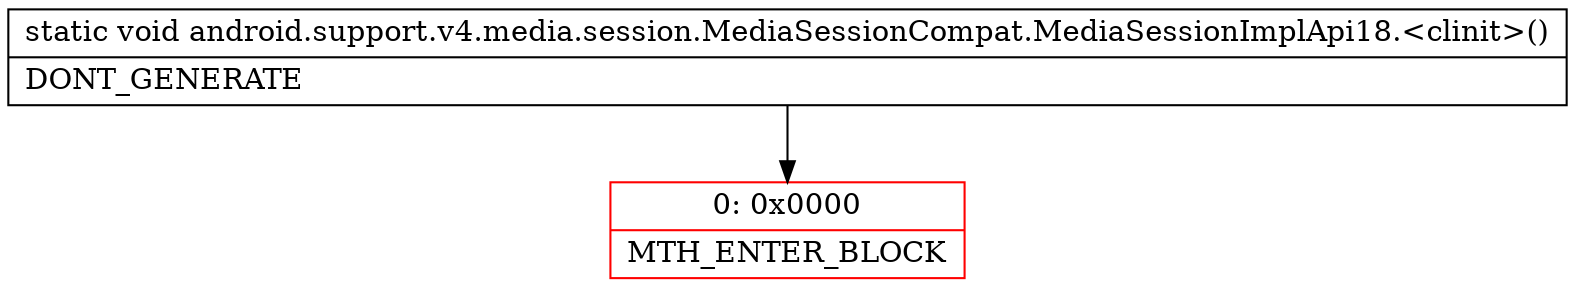 digraph "CFG forandroid.support.v4.media.session.MediaSessionCompat.MediaSessionImplApi18.\<clinit\>()V" {
subgraph cluster_Region_2022590325 {
label = "R(0)";
node [shape=record,color=blue];
}
Node_0 [shape=record,color=red,label="{0\:\ 0x0000|MTH_ENTER_BLOCK\l}"];
MethodNode[shape=record,label="{static void android.support.v4.media.session.MediaSessionCompat.MediaSessionImplApi18.\<clinit\>()  | DONT_GENERATE\l}"];
MethodNode -> Node_0;
}

